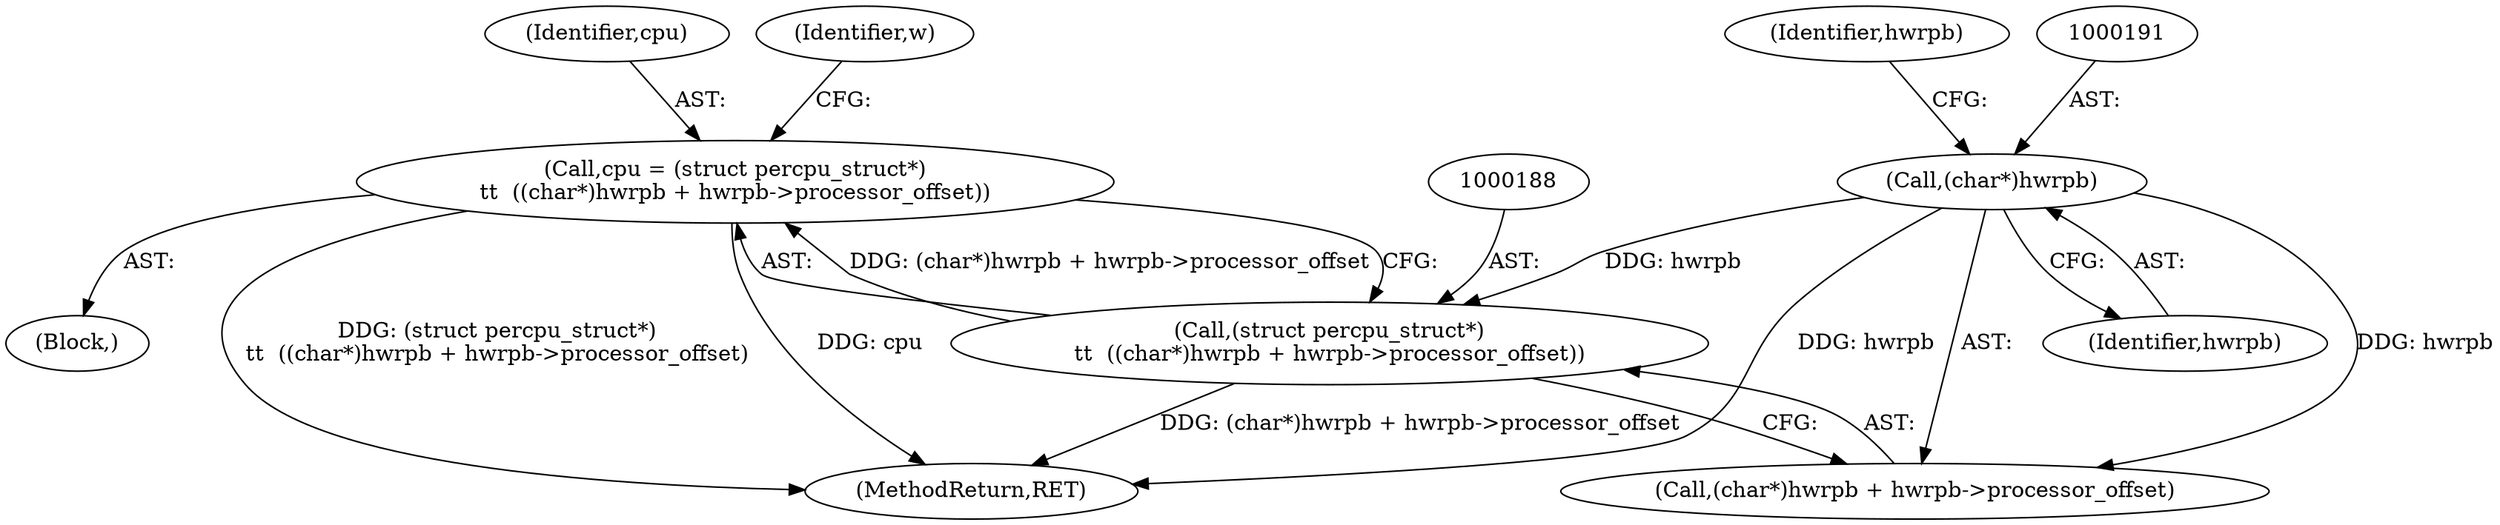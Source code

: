 digraph "0_linux_21c5977a836e399fc710ff2c5367845ed5c2527f_2@integer" {
"1000185" [label="(Call,cpu = (struct percpu_struct*)\n\t\t  ((char*)hwrpb + hwrpb->processor_offset))"];
"1000187" [label="(Call,(struct percpu_struct*)\n\t\t  ((char*)hwrpb + hwrpb->processor_offset))"];
"1000190" [label="(Call,(char*)hwrpb)"];
"1000190" [label="(Call,(char*)hwrpb)"];
"1000189" [label="(Call,(char*)hwrpb + hwrpb->processor_offset)"];
"1000186" [label="(Identifier,cpu)"];
"1000185" [label="(Call,cpu = (struct percpu_struct*)\n\t\t  ((char*)hwrpb + hwrpb->processor_offset))"];
"1000192" [label="(Identifier,hwrpb)"];
"1000120" [label="(Block,)"];
"1000197" [label="(Identifier,w)"];
"1000239" [label="(MethodReturn,RET)"];
"1000187" [label="(Call,(struct percpu_struct*)\n\t\t  ((char*)hwrpb + hwrpb->processor_offset))"];
"1000194" [label="(Identifier,hwrpb)"];
"1000185" -> "1000120"  [label="AST: "];
"1000185" -> "1000187"  [label="CFG: "];
"1000186" -> "1000185"  [label="AST: "];
"1000187" -> "1000185"  [label="AST: "];
"1000197" -> "1000185"  [label="CFG: "];
"1000185" -> "1000239"  [label="DDG: cpu"];
"1000185" -> "1000239"  [label="DDG: (struct percpu_struct*)\n\t\t  ((char*)hwrpb + hwrpb->processor_offset)"];
"1000187" -> "1000185"  [label="DDG: (char*)hwrpb + hwrpb->processor_offset"];
"1000187" -> "1000189"  [label="CFG: "];
"1000188" -> "1000187"  [label="AST: "];
"1000189" -> "1000187"  [label="AST: "];
"1000187" -> "1000239"  [label="DDG: (char*)hwrpb + hwrpb->processor_offset"];
"1000190" -> "1000187"  [label="DDG: hwrpb"];
"1000190" -> "1000189"  [label="AST: "];
"1000190" -> "1000192"  [label="CFG: "];
"1000191" -> "1000190"  [label="AST: "];
"1000192" -> "1000190"  [label="AST: "];
"1000194" -> "1000190"  [label="CFG: "];
"1000190" -> "1000239"  [label="DDG: hwrpb"];
"1000190" -> "1000189"  [label="DDG: hwrpb"];
}
